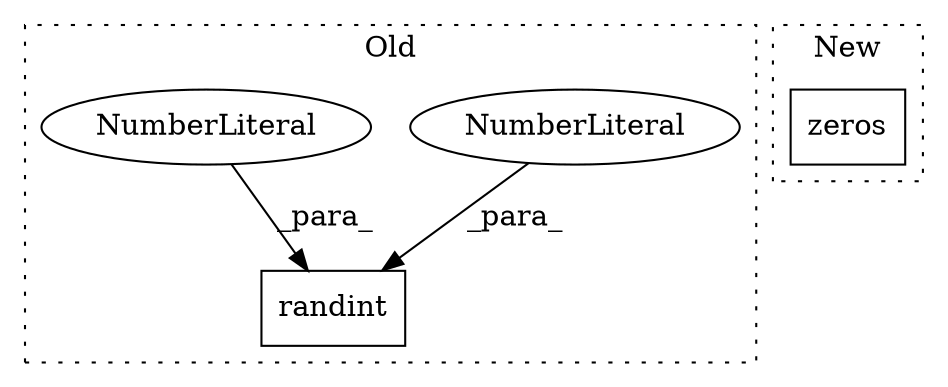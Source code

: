 digraph G {
subgraph cluster0 {
1 [label="randint" a="32" s="10138,10160" l="8,1" shape="box"];
3 [label="NumberLiteral" a="34" s="10148" l="1" shape="ellipse"];
4 [label="NumberLiteral" a="34" s="10146" l="1" shape="ellipse"];
label = "Old";
style="dotted";
}
subgraph cluster1 {
2 [label="zeros" a="32" s="10133,10144" l="6,1" shape="box"];
label = "New";
style="dotted";
}
3 -> 1 [label="_para_"];
4 -> 1 [label="_para_"];
}